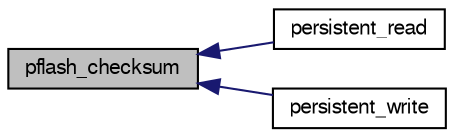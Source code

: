 digraph "pflash_checksum"
{
  edge [fontname="FreeSans",fontsize="10",labelfontname="FreeSans",labelfontsize="10"];
  node [fontname="FreeSans",fontsize="10",shape=record];
  rankdir="LR";
  Node1 [label="pflash_checksum",height=0.2,width=0.4,color="black", fillcolor="grey75", style="filled", fontcolor="black"];
  Node1 -> Node2 [dir="back",color="midnightblue",fontsize="10",style="solid",fontname="FreeSans"];
  Node2 [label="persistent_read",height=0.2,width=0.4,color="black", fillcolor="white", style="filled",URL="$stm32_2subsystems_2settings__arch_8c.html#a6d60026540670a5fc2ac03dee06c791e"];
  Node1 -> Node3 [dir="back",color="midnightblue",fontsize="10",style="solid",fontname="FreeSans"];
  Node3 [label="persistent_write",height=0.2,width=0.4,color="black", fillcolor="white", style="filled",URL="$stm32_2subsystems_2settings__arch_8c.html#a069b2bcf8fcf2d115466efa163c7583e"];
}
